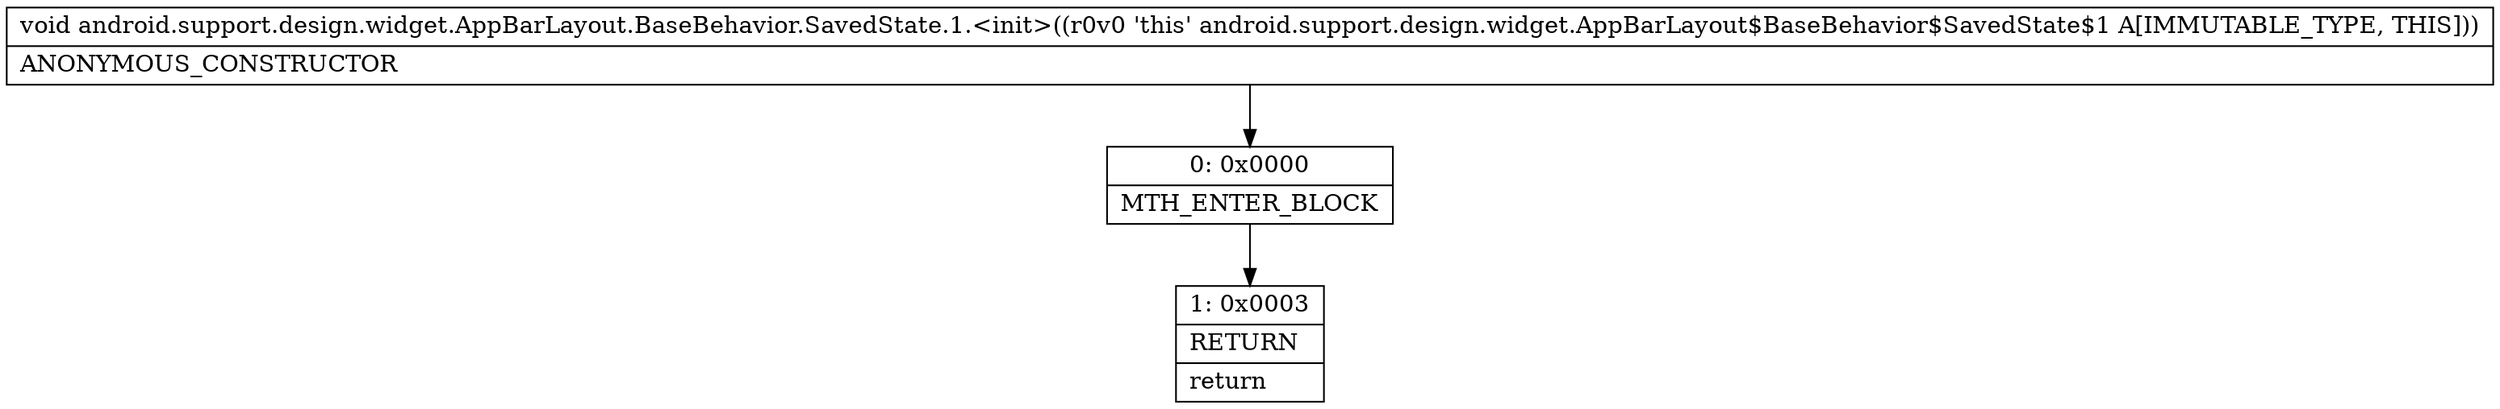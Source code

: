 digraph "CFG forandroid.support.design.widget.AppBarLayout.BaseBehavior.SavedState.1.\<init\>()V" {
Node_0 [shape=record,label="{0\:\ 0x0000|MTH_ENTER_BLOCK\l}"];
Node_1 [shape=record,label="{1\:\ 0x0003|RETURN\l|return\l}"];
MethodNode[shape=record,label="{void android.support.design.widget.AppBarLayout.BaseBehavior.SavedState.1.\<init\>((r0v0 'this' android.support.design.widget.AppBarLayout$BaseBehavior$SavedState$1 A[IMMUTABLE_TYPE, THIS]))  | ANONYMOUS_CONSTRUCTOR\l}"];
MethodNode -> Node_0;
Node_0 -> Node_1;
}

